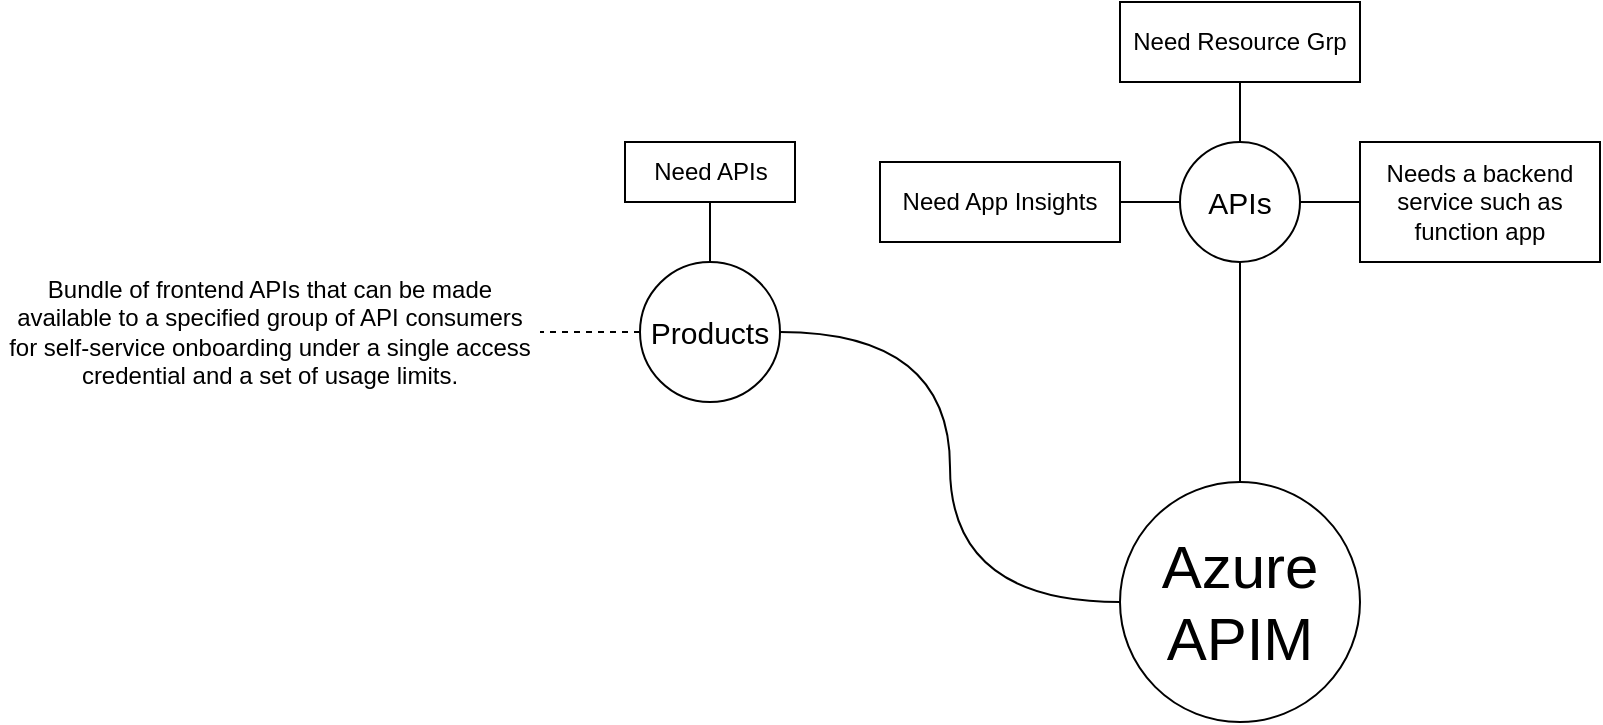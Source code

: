 <mxfile version="21.4.0" type="github" pages="2">
  <diagram id="XbryqowFVEn3MWn_p3Y4" name="Azure APIM">
    <mxGraphModel dx="1839" dy="521" grid="1" gridSize="10" guides="1" tooltips="1" connect="1" arrows="1" fold="1" page="1" pageScale="1" pageWidth="850" pageHeight="1100" math="0" shadow="0">
      <root>
        <mxCell id="0" />
        <mxCell id="1" parent="0" />
        <mxCell id="pWqerIktNfeGbbAfNVT3-3" value="" style="edgeStyle=orthogonalEdgeStyle;rounded=0;orthogonalLoop=1;jettySize=auto;html=1;curved=1;endArrow=none;endFill=0;" edge="1" parent="1" source="pWqerIktNfeGbbAfNVT3-1" target="pWqerIktNfeGbbAfNVT3-2">
          <mxGeometry relative="1" as="geometry" />
        </mxCell>
        <mxCell id="pWqerIktNfeGbbAfNVT3-19" value="" style="edgeStyle=orthogonalEdgeStyle;rounded=0;orthogonalLoop=1;jettySize=auto;html=1;startArrow=none;startFill=0;endArrow=none;endFill=0;curved=1;entryX=0.5;entryY=0;entryDx=0;entryDy=0;" edge="1" parent="1" source="pWqerIktNfeGbbAfNVT3-1" target="pWqerIktNfeGbbAfNVT3-18">
          <mxGeometry relative="1" as="geometry" />
        </mxCell>
        <mxCell id="pWqerIktNfeGbbAfNVT3-1" value="&lt;font style=&quot;font-size: 30px;&quot;&gt;Azure&lt;br&gt;APIM&lt;/font&gt;" style="ellipse;whiteSpace=wrap;html=1;aspect=fixed;" vertex="1" parent="1">
          <mxGeometry x="380" y="350" width="120" height="120" as="geometry" />
        </mxCell>
        <mxCell id="pWqerIktNfeGbbAfNVT3-5" value="" style="edgeStyle=orthogonalEdgeStyle;rounded=0;orthogonalLoop=1;jettySize=auto;html=1;curved=1;endArrow=none;endFill=0;" edge="1" parent="1" source="pWqerIktNfeGbbAfNVT3-2" target="pWqerIktNfeGbbAfNVT3-4">
          <mxGeometry relative="1" as="geometry" />
        </mxCell>
        <mxCell id="pWqerIktNfeGbbAfNVT3-15" value="" style="edgeStyle=orthogonalEdgeStyle;rounded=0;orthogonalLoop=1;jettySize=auto;html=1;endArrow=none;endFill=0;curved=1;" edge="1" parent="1" source="pWqerIktNfeGbbAfNVT3-2" target="pWqerIktNfeGbbAfNVT3-14">
          <mxGeometry relative="1" as="geometry" />
        </mxCell>
        <mxCell id="pWqerIktNfeGbbAfNVT3-17" value="" style="edgeStyle=orthogonalEdgeStyle;rounded=0;orthogonalLoop=1;jettySize=auto;html=1;endArrow=none;endFill=0;curved=1;" edge="1" parent="1" source="pWqerIktNfeGbbAfNVT3-2" target="pWqerIktNfeGbbAfNVT3-16">
          <mxGeometry relative="1" as="geometry" />
        </mxCell>
        <mxCell id="pWqerIktNfeGbbAfNVT3-2" value="&lt;span style=&quot;font-size: 15px;&quot;&gt;APIs&lt;/span&gt;" style="ellipse;whiteSpace=wrap;html=1;aspect=fixed;" vertex="1" parent="1">
          <mxGeometry x="410" y="180" width="60" height="60" as="geometry" />
        </mxCell>
        <mxCell id="pWqerIktNfeGbbAfNVT3-4" value="Needs a backend service such as function app" style="whiteSpace=wrap;html=1;" vertex="1" parent="1">
          <mxGeometry x="500" y="180" width="120" height="60" as="geometry" />
        </mxCell>
        <mxCell id="pWqerIktNfeGbbAfNVT3-14" value="Need Resource Grp" style="whiteSpace=wrap;html=1;" vertex="1" parent="1">
          <mxGeometry x="380" y="110" width="120" height="40" as="geometry" />
        </mxCell>
        <mxCell id="pWqerIktNfeGbbAfNVT3-16" value="Need App Insights" style="whiteSpace=wrap;html=1;" vertex="1" parent="1">
          <mxGeometry x="260" y="190" width="120" height="40" as="geometry" />
        </mxCell>
        <mxCell id="pWqerIktNfeGbbAfNVT3-22" style="edgeStyle=orthogonalEdgeStyle;rounded=0;orthogonalLoop=1;jettySize=auto;html=1;endArrow=none;endFill=0;dashed=1;" edge="1" parent="1" source="pWqerIktNfeGbbAfNVT3-18" target="pWqerIktNfeGbbAfNVT3-21">
          <mxGeometry relative="1" as="geometry" />
        </mxCell>
        <mxCell id="pWqerIktNfeGbbAfNVT3-24" value="" style="edgeStyle=orthogonalEdgeStyle;rounded=0;orthogonalLoop=1;jettySize=auto;html=1;endArrow=none;endFill=0;" edge="1" parent="1" source="pWqerIktNfeGbbAfNVT3-18" target="pWqerIktNfeGbbAfNVT3-23">
          <mxGeometry relative="1" as="geometry" />
        </mxCell>
        <mxCell id="pWqerIktNfeGbbAfNVT3-18" value="&lt;font style=&quot;font-size: 15px;&quot;&gt;Products&lt;/font&gt;" style="ellipse;whiteSpace=wrap;html=1;aspect=fixed;direction=south;" vertex="1" parent="1">
          <mxGeometry x="140" y="240" width="70" height="70" as="geometry" />
        </mxCell>
        <mxCell id="pWqerIktNfeGbbAfNVT3-21" value="Bundle of frontend APIs that can be made available to a specified group of API consumers for self-service onboarding under a single access credential and a set of usage limits." style="text;html=1;strokeColor=none;fillColor=none;align=center;verticalAlign=middle;whiteSpace=wrap;rounded=0;" vertex="1" parent="1">
          <mxGeometry x="-180" y="260" width="270" height="30" as="geometry" />
        </mxCell>
        <mxCell id="pWqerIktNfeGbbAfNVT3-23" value="Need APIs" style="whiteSpace=wrap;html=1;" vertex="1" parent="1">
          <mxGeometry x="132.5" y="180" width="85" height="30" as="geometry" />
        </mxCell>
      </root>
    </mxGraphModel>
  </diagram>
  <diagram name="Creating APIM" id="FQYkhz4R97Zdj5RdxRJX">
    <mxGraphModel dx="989" dy="521" grid="1" gridSize="10" guides="1" tooltips="1" connect="1" arrows="1" fold="1" page="1" pageScale="1" pageWidth="850" pageHeight="1100" math="0" shadow="0">
      <root>
        <mxCell id="0" />
        <mxCell id="1" parent="0" />
        <mxCell id="9Cf-OM5eOuJeUalF6E-m-4" value="&lt;font style=&quot;font-size: 14px;&quot;&gt;1 Create Instance&lt;br&gt;of APIM&lt;/font&gt;" style="shape=step;perimeter=stepPerimeter;whiteSpace=wrap;html=1;fixedSize=1;size=10;fillColor=#fff2cc;strokeColor=#d6b656;" vertex="1" parent="1">
          <mxGeometry x="80" y="200" width="130" height="80" as="geometry" />
        </mxCell>
        <mxCell id="9Cf-OM5eOuJeUalF6E-m-6" value="Initiate Creating&lt;br&gt;APIM instance" style="rounded=0;whiteSpace=wrap;html=1;" vertex="1" parent="1">
          <mxGeometry x="80" y="280" width="120" height="60" as="geometry" />
        </mxCell>
        <mxCell id="9Cf-OM5eOuJeUalF6E-m-7" value="Create a Resource Group" style="rounded=0;whiteSpace=wrap;html=1;" vertex="1" parent="1">
          <mxGeometry x="80" y="340" width="120" height="60" as="geometry" />
        </mxCell>
        <mxCell id="9Cf-OM5eOuJeUalF6E-m-8" value="Create App Insights Instance" style="rounded=0;whiteSpace=wrap;html=1;fillColor=#fff2cc;strokeColor=#d6b656;" vertex="1" parent="1">
          <mxGeometry x="80" y="400" width="120" height="60" as="geometry" />
        </mxCell>
        <mxCell id="9Cf-OM5eOuJeUalF6E-m-9" value="Complete APIM Instance creation" style="rounded=0;whiteSpace=wrap;html=1;fillColor=#fff2cc;strokeColor=#d6b656;" vertex="1" parent="1">
          <mxGeometry x="80" y="460" width="120" height="60" as="geometry" />
        </mxCell>
        <mxCell id="9Cf-OM5eOuJeUalF6E-m-10" value="Initiate Creating&lt;br&gt;APIM instance" style="rounded=0;whiteSpace=wrap;html=1;fillColor=#fff2cc;strokeColor=#d6b656;" vertex="1" parent="1">
          <mxGeometry x="80" y="280" width="120" height="60" as="geometry" />
        </mxCell>
        <mxCell id="9Cf-OM5eOuJeUalF6E-m-11" value="Create a Resource Group" style="rounded=0;whiteSpace=wrap;html=1;fillColor=#fff2cc;strokeColor=#d6b656;" vertex="1" parent="1">
          <mxGeometry x="80" y="340" width="120" height="60" as="geometry" />
        </mxCell>
        <mxCell id="9Cf-OM5eOuJeUalF6E-m-12" value="&lt;font style=&quot;font-size: 14px;&quot;&gt;2.1 Create APIs in&lt;br&gt;APIM instances (Function App)&lt;/font&gt;" style="shape=step;perimeter=stepPerimeter;whiteSpace=wrap;html=1;fixedSize=1;size=10;fillColor=#ffe6cc;strokeColor=#d79b00;" vertex="1" parent="1">
          <mxGeometry x="200" y="200" width="130" height="80" as="geometry" />
        </mxCell>
        <mxCell id="9Cf-OM5eOuJeUalF6E-m-13" value="Select APIs in APIM Instance" style="rounded=0;whiteSpace=wrap;html=1;fillColor=#ffe6cc;strokeColor=#d79b00;" vertex="1" parent="1">
          <mxGeometry x="200" y="280" width="120" height="60" as="geometry" />
        </mxCell>
        <mxCell id="9Cf-OM5eOuJeUalF6E-m-15" value="You need a backend svc to create API such as Func App/Logic App etc" style="rounded=0;whiteSpace=wrap;html=1;fillColor=#ffe6cc;strokeColor=#d79b00;" vertex="1" parent="1">
          <mxGeometry x="200" y="340" width="120" height="60" as="geometry" />
        </mxCell>
        <mxCell id="9Cf-OM5eOuJeUalF6E-m-16" value="Create a new Function App" style="rounded=0;whiteSpace=wrap;html=1;fillColor=#ffe6cc;strokeColor=#d79b00;" vertex="1" parent="1">
          <mxGeometry x="200" y="400" width="120" height="60" as="geometry" />
        </mxCell>
        <mxCell id="9Cf-OM5eOuJeUalF6E-m-17" value="Choose name, RG, Runtime Stack, version" style="rounded=0;whiteSpace=wrap;html=1;fillColor=#ffe6cc;strokeColor=#d79b00;" vertex="1" parent="1">
          <mxGeometry x="200" y="460" width="120" height="60" as="geometry" />
        </mxCell>
        <mxCell id="9Cf-OM5eOuJeUalF6E-m-18" value="Create a Storage Accnt and specify &lt;br&gt;any tags" style="rounded=0;whiteSpace=wrap;html=1;fillColor=#ffe6cc;strokeColor=#d79b00;" vertex="1" parent="1">
          <mxGeometry x="200" y="520" width="120" height="60" as="geometry" />
        </mxCell>
        <mxCell id="9Cf-OM5eOuJeUalF6E-m-19" value="Complete Func App Set up" style="rounded=0;whiteSpace=wrap;html=1;fillColor=#ffe6cc;strokeColor=#d79b00;" vertex="1" parent="1">
          <mxGeometry x="200" y="580" width="120" height="60" as="geometry" />
        </mxCell>
        <mxCell id="9Cf-OM5eOuJeUalF6E-m-20" value="&lt;font style=&quot;font-size: 14px;&quot;&gt;2.2 Create APIs in&lt;br&gt;APIM instances (Function App config)&lt;/font&gt;" style="shape=step;perimeter=stepPerimeter;whiteSpace=wrap;html=1;fixedSize=1;size=10;fillColor=#ffe6cc;strokeColor=#d79b00;" vertex="1" parent="1">
          <mxGeometry x="320" y="200" width="130" height="80" as="geometry" />
        </mxCell>
        <mxCell id="9Cf-OM5eOuJeUalF6E-m-21" value="Select Function App and choose template such as HTTP Trigger" style="rounded=0;whiteSpace=wrap;html=1;fillColor=#ffe6cc;strokeColor=#d79b00;" vertex="1" parent="1">
          <mxGeometry x="320" y="280" width="120" height="60" as="geometry" />
        </mxCell>
        <mxCell id="9Cf-OM5eOuJeUalF6E-m-22" value="Provide name, auth level and create function" style="rounded=0;whiteSpace=wrap;html=1;fillColor=#ffe6cc;strokeColor=#d79b00;" vertex="1" parent="1">
          <mxGeometry x="320" y="340" width="120" height="60" as="geometry" />
        </mxCell>
        <mxCell id="9Cf-OM5eOuJeUalF6E-m-23" value="Choose Code and test to modify function" style="rounded=0;whiteSpace=wrap;html=1;fillColor=#ffe6cc;strokeColor=#d79b00;" vertex="1" parent="1">
          <mxGeometry x="320" y="400" width="120" height="60" as="geometry" />
        </mxCell>
        <mxCell id="9Cf-OM5eOuJeUalF6E-m-24" value="&lt;font style=&quot;font-size: 14px;&quot;&gt;2.3 Create APIs in&lt;br&gt;APIM instances (Linking Function App)&lt;/font&gt;" style="shape=step;perimeter=stepPerimeter;whiteSpace=wrap;html=1;fixedSize=1;size=10;fillColor=#ffe6cc;strokeColor=#d79b00;" vertex="1" parent="1">
          <mxGeometry x="440" y="200" width="130" height="80" as="geometry" />
        </mxCell>
        <mxCell id="9Cf-OM5eOuJeUalF6E-m-25" value="In APIM choose the function app and link it to create API" style="rounded=0;whiteSpace=wrap;html=1;fillColor=#ffe6cc;strokeColor=#d79b00;" vertex="1" parent="1">
          <mxGeometry x="440" y="280" width="120" height="60" as="geometry" />
        </mxCell>
        <mxCell id="9Cf-OM5eOuJeUalF6E-m-26" value="Verify that API shows the backend as function app" style="rounded=0;whiteSpace=wrap;html=1;fillColor=#ffe6cc;strokeColor=#d79b00;" vertex="1" parent="1">
          <mxGeometry x="440" y="340" width="120" height="60" as="geometry" />
        </mxCell>
        <mxCell id="9Cf-OM5eOuJeUalF6E-m-27" value="&lt;font style=&quot;font-size: 14px;&quot;&gt;3 Publish &lt;br&gt;Developer Portal&lt;/font&gt;" style="shape=step;perimeter=stepPerimeter;whiteSpace=wrap;html=1;fixedSize=1;size=10;fillColor=#d5e8d4;strokeColor=#82b366;" vertex="1" parent="1">
          <mxGeometry x="560" y="200" width="130" height="80" as="geometry" />
        </mxCell>
        <mxCell id="9Cf-OM5eOuJeUalF6E-m-28" value="Test API through the Azure portal" style="rounded=0;whiteSpace=wrap;html=1;fillColor=#ffe6cc;strokeColor=#d79b00;" vertex="1" parent="1">
          <mxGeometry x="440" y="400" width="120" height="60" as="geometry" />
        </mxCell>
        <mxCell id="9Cf-OM5eOuJeUalF6E-m-29" value="Choose Developer Portal and publish it" style="rounded=0;whiteSpace=wrap;html=1;fillColor=#d5e8d4;strokeColor=#82b366;" vertex="1" parent="1">
          <mxGeometry x="560" y="280" width="120" height="60" as="geometry" />
        </mxCell>
        <mxCell id="9Cf-OM5eOuJeUalF6E-m-30" value="Browse to APIs and Test APIs" style="rounded=0;whiteSpace=wrap;html=1;fillColor=#d5e8d4;strokeColor=#82b366;" vertex="1" parent="1">
          <mxGeometry x="560" y="340" width="120" height="60" as="geometry" />
        </mxCell>
        <mxCell id="9Cf-OM5eOuJeUalF6E-m-31" value="Choose Subscriptions to modify Subscription key" style="rounded=0;whiteSpace=wrap;html=1;fillColor=#d5e8d4;strokeColor=#82b366;" vertex="1" parent="1">
          <mxGeometry x="560" y="400" width="120" height="60" as="geometry" />
        </mxCell>
        <mxCell id="9Cf-OM5eOuJeUalF6E-m-32" value="Or disable subscription key" style="rounded=0;whiteSpace=wrap;html=1;fillColor=#d5e8d4;strokeColor=#82b366;" vertex="1" parent="1">
          <mxGeometry x="560" y="460" width="120" height="60" as="geometry" />
        </mxCell>
        <mxCell id="9Cf-OM5eOuJeUalF6E-m-33" value="Choose Integration to choose HTTP method calls" style="rounded=0;whiteSpace=wrap;html=1;fillColor=#ffe6cc;strokeColor=#d79b00;" vertex="1" parent="1">
          <mxGeometry x="320" y="460" width="120" height="60" as="geometry" />
        </mxCell>
      </root>
    </mxGraphModel>
  </diagram>
</mxfile>
